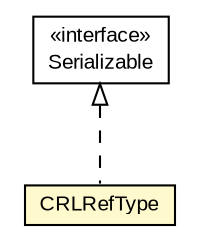 #!/usr/local/bin/dot
#
# Class diagram 
# Generated by UMLGraph version R5_6-24-gf6e263 (http://www.umlgraph.org/)
#

digraph G {
	edge [fontname="arial",fontsize=10,labelfontname="arial",labelfontsize=10];
	node [fontname="arial",fontsize=10,shape=plaintext];
	nodesep=0.25;
	ranksep=0.5;
	// eu.europa.esig.jaxb.xades.CRLRefType
	c200929 [label=<<table title="eu.europa.esig.jaxb.xades.CRLRefType" border="0" cellborder="1" cellspacing="0" cellpadding="2" port="p" bgcolor="lemonChiffon" href="./CRLRefType.html">
		<tr><td><table border="0" cellspacing="0" cellpadding="1">
<tr><td align="center" balign="center"> CRLRefType </td></tr>
		</table></td></tr>
		</table>>, URL="./CRLRefType.html", fontname="arial", fontcolor="black", fontsize=10.0];
	//eu.europa.esig.jaxb.xades.CRLRefType implements java.io.Serializable
	c201142:p -> c200929:p [dir=back,arrowtail=empty,style=dashed];
	// java.io.Serializable
	c201142 [label=<<table title="java.io.Serializable" border="0" cellborder="1" cellspacing="0" cellpadding="2" port="p" href="http://java.sun.com/j2se/1.4.2/docs/api/java/io/Serializable.html">
		<tr><td><table border="0" cellspacing="0" cellpadding="1">
<tr><td align="center" balign="center"> &#171;interface&#187; </td></tr>
<tr><td align="center" balign="center"> Serializable </td></tr>
		</table></td></tr>
		</table>>, URL="http://java.sun.com/j2se/1.4.2/docs/api/java/io/Serializable.html", fontname="arial", fontcolor="black", fontsize=10.0];
}

